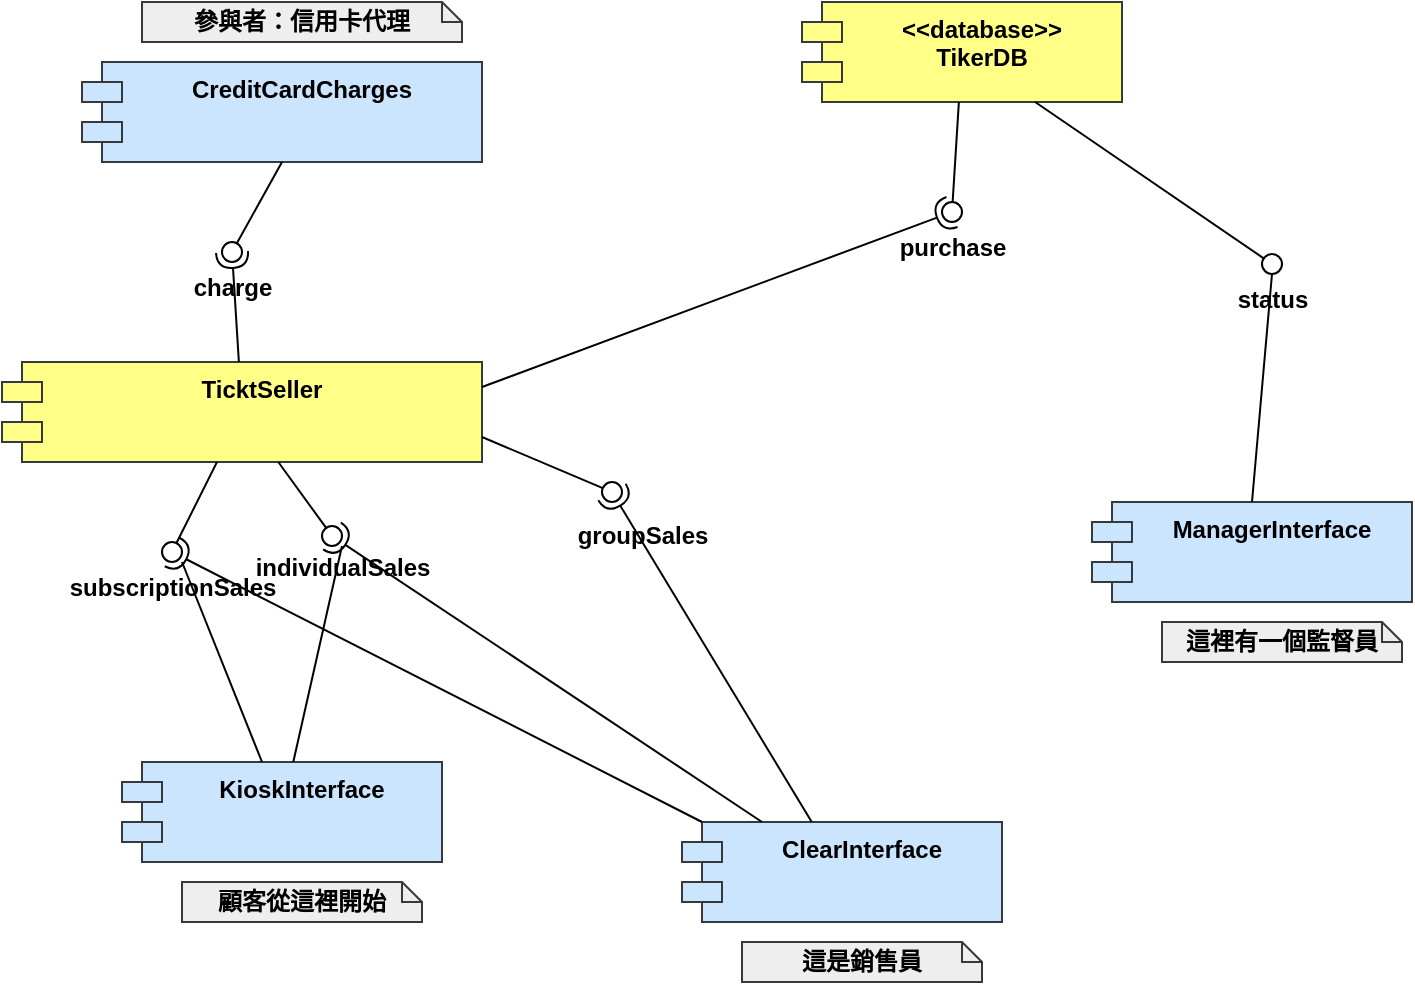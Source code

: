 <mxfile version="22.0.8" type="github">
  <diagram name="第 1 页" id="8XPFH0sfs0bBcds-_nNn">
    <mxGraphModel dx="1050" dy="534" grid="1" gridSize="10" guides="1" tooltips="1" connect="1" arrows="1" fold="1" page="1" pageScale="1" pageWidth="827" pageHeight="1169" math="0" shadow="0">
      <root>
        <mxCell id="0" />
        <mxCell id="1" parent="0" />
        <mxCell id="scdsOWKWBDIP7RDMF7Mw-2" value="&lt;font style=&quot;vertical-align: inherit;&quot;&gt;&lt;font style=&quot;vertical-align: inherit;&quot;&gt;&lt;font style=&quot;vertical-align: inherit;&quot;&gt;&lt;font style=&quot;vertical-align: inherit;&quot;&gt;TicktSeller&lt;/font&gt;&lt;/font&gt;&lt;/font&gt;&lt;/font&gt;" style="shape=module;align=right;spacingLeft=20;align=center;verticalAlign=top;whiteSpace=wrap;html=1;fillColor=#ffff88;strokeColor=#36393d;fontStyle=1;" vertex="1" parent="1">
          <mxGeometry x="40" y="360" width="240" height="50" as="geometry" />
        </mxCell>
        <mxCell id="scdsOWKWBDIP7RDMF7Mw-4" value="&lt;b&gt;CreditCardCharges&lt;/b&gt;" style="shape=module;align=left;spacingLeft=20;align=center;verticalAlign=top;whiteSpace=wrap;html=1;fillColor=#cce5ff;strokeColor=#36393d;" vertex="1" parent="1">
          <mxGeometry x="80" y="210" width="200" height="50" as="geometry" />
        </mxCell>
        <mxCell id="scdsOWKWBDIP7RDMF7Mw-5" value="&lt;div&gt;&lt;b&gt;&amp;lt;&amp;lt;database&amp;gt;&amp;gt;&lt;/b&gt;&lt;/div&gt;&lt;div&gt;&lt;b&gt;TikerDB&lt;/b&gt;&lt;/div&gt;" style="shape=module;align=left;spacingLeft=20;align=center;verticalAlign=top;whiteSpace=wrap;html=1;fillColor=#ffff88;strokeColor=#36393d;" vertex="1" parent="1">
          <mxGeometry x="440" y="180" width="160" height="50" as="geometry" />
        </mxCell>
        <mxCell id="scdsOWKWBDIP7RDMF7Mw-6" value="&lt;b&gt;KioskInterface&lt;/b&gt;" style="shape=module;align=left;spacingLeft=20;align=center;verticalAlign=top;whiteSpace=wrap;html=1;fillColor=#cce5ff;strokeColor=#36393d;" vertex="1" parent="1">
          <mxGeometry x="100" y="560" width="160" height="50" as="geometry" />
        </mxCell>
        <mxCell id="scdsOWKWBDIP7RDMF7Mw-7" value="&lt;b&gt;ClearInterface&lt;/b&gt;" style="shape=module;align=left;spacingLeft=20;align=center;verticalAlign=top;whiteSpace=wrap;html=1;fillColor=#cce5ff;strokeColor=#36393d;" vertex="1" parent="1">
          <mxGeometry x="380" y="590" width="160" height="50" as="geometry" />
        </mxCell>
        <mxCell id="scdsOWKWBDIP7RDMF7Mw-8" value="&lt;b&gt;ManagerInterface&lt;/b&gt;" style="shape=module;align=left;spacingLeft=20;align=center;verticalAlign=top;whiteSpace=wrap;html=1;fillColor=#cce5ff;strokeColor=#36393d;" vertex="1" parent="1">
          <mxGeometry x="585" y="430" width="160" height="50" as="geometry" />
        </mxCell>
        <mxCell id="scdsOWKWBDIP7RDMF7Mw-9" value="" style="rounded=0;orthogonalLoop=1;jettySize=auto;html=1;endArrow=halfCircle;endFill=0;endSize=6;strokeWidth=1;sketch=0;exitX=0;exitY=0;exitDx=10;exitDy=0;exitPerimeter=0;" edge="1" target="scdsOWKWBDIP7RDMF7Mw-11" parent="1" source="scdsOWKWBDIP7RDMF7Mw-7">
          <mxGeometry relative="1" as="geometry">
            <mxPoint x="220" y="530" as="sourcePoint" />
          </mxGeometry>
        </mxCell>
        <mxCell id="scdsOWKWBDIP7RDMF7Mw-10" value="" style="rounded=0;orthogonalLoop=1;jettySize=auto;html=1;endArrow=oval;endFill=0;sketch=0;sourcePerimeterSpacing=0;targetPerimeterSpacing=0;endSize=10;" edge="1" target="scdsOWKWBDIP7RDMF7Mw-11" parent="1" source="scdsOWKWBDIP7RDMF7Mw-2">
          <mxGeometry relative="1" as="geometry">
            <mxPoint x="140" y="430" as="sourcePoint" />
          </mxGeometry>
        </mxCell>
        <mxCell id="scdsOWKWBDIP7RDMF7Mw-11" value="" style="ellipse;whiteSpace=wrap;html=1;align=center;aspect=fixed;fillColor=none;strokeColor=none;resizable=0;perimeter=centerPerimeter;rotatable=0;allowArrows=0;points=[];outlineConnect=1;" vertex="1" parent="1">
          <mxGeometry x="120" y="450" width="10" height="10" as="geometry" />
        </mxCell>
        <mxCell id="scdsOWKWBDIP7RDMF7Mw-12" value="" style="rounded=0;orthogonalLoop=1;jettySize=auto;html=1;endArrow=halfCircle;endFill=0;endSize=6;strokeWidth=1;sketch=0;exitX=0.25;exitY=0;exitDx=0;exitDy=0;" edge="1" target="scdsOWKWBDIP7RDMF7Mw-14" parent="1" source="scdsOWKWBDIP7RDMF7Mw-7">
          <mxGeometry relative="1" as="geometry">
            <mxPoint x="400" y="415" as="sourcePoint" />
          </mxGeometry>
        </mxCell>
        <mxCell id="scdsOWKWBDIP7RDMF7Mw-13" value="" style="rounded=0;orthogonalLoop=1;jettySize=auto;html=1;endArrow=oval;endFill=0;sketch=0;sourcePerimeterSpacing=0;targetPerimeterSpacing=0;endSize=10;" edge="1" target="scdsOWKWBDIP7RDMF7Mw-14" parent="1" source="scdsOWKWBDIP7RDMF7Mw-2">
          <mxGeometry relative="1" as="geometry">
            <mxPoint x="174" y="411" as="sourcePoint" />
          </mxGeometry>
        </mxCell>
        <mxCell id="scdsOWKWBDIP7RDMF7Mw-14" value="" style="ellipse;whiteSpace=wrap;html=1;align=center;aspect=fixed;fillColor=none;strokeColor=none;resizable=0;perimeter=centerPerimeter;rotatable=0;allowArrows=0;points=[];outlineConnect=1;" vertex="1" parent="1">
          <mxGeometry x="200" y="442" width="10" height="10" as="geometry" />
        </mxCell>
        <mxCell id="scdsOWKWBDIP7RDMF7Mw-16" value="subscriptionSales" style="text;align=center;fontStyle=1;verticalAlign=middle;spacingLeft=3;spacingRight=3;strokeColor=none;rotatable=0;points=[[0,0.5],[1,0.5]];portConstraint=eastwest;html=1;" vertex="1" parent="1">
          <mxGeometry x="85" y="460" width="80" height="26" as="geometry" />
        </mxCell>
        <mxCell id="scdsOWKWBDIP7RDMF7Mw-22" value="individualSales" style="text;align=center;fontStyle=1;verticalAlign=middle;spacingLeft=3;spacingRight=3;strokeColor=none;rotatable=0;points=[[0,0.5],[1,0.5]];portConstraint=eastwest;html=1;" vertex="1" parent="1">
          <mxGeometry x="170" y="450" width="80" height="26" as="geometry" />
        </mxCell>
        <mxCell id="scdsOWKWBDIP7RDMF7Mw-23" value="" style="rounded=0;orthogonalLoop=1;jettySize=auto;html=1;endArrow=halfCircle;endFill=0;endSize=6;strokeWidth=1;sketch=0;" edge="1" target="scdsOWKWBDIP7RDMF7Mw-25" parent="1" source="scdsOWKWBDIP7RDMF7Mw-2">
          <mxGeometry relative="1" as="geometry">
            <mxPoint x="400" y="415" as="sourcePoint" />
          </mxGeometry>
        </mxCell>
        <mxCell id="scdsOWKWBDIP7RDMF7Mw-24" value="" style="rounded=0;orthogonalLoop=1;jettySize=auto;html=1;endArrow=oval;endFill=0;sketch=0;sourcePerimeterSpacing=0;targetPerimeterSpacing=0;endSize=10;exitX=0.5;exitY=1;exitDx=0;exitDy=0;" edge="1" target="scdsOWKWBDIP7RDMF7Mw-25" parent="1" source="scdsOWKWBDIP7RDMF7Mw-4">
          <mxGeometry relative="1" as="geometry">
            <mxPoint x="360" y="415" as="sourcePoint" />
          </mxGeometry>
        </mxCell>
        <mxCell id="scdsOWKWBDIP7RDMF7Mw-25" value="" style="ellipse;whiteSpace=wrap;html=1;align=center;aspect=fixed;fillColor=none;strokeColor=none;resizable=0;perimeter=centerPerimeter;rotatable=0;allowArrows=0;points=[];outlineConnect=1;" vertex="1" parent="1">
          <mxGeometry x="150" y="300" width="10" height="10" as="geometry" />
        </mxCell>
        <mxCell id="scdsOWKWBDIP7RDMF7Mw-26" value="charge" style="text;align=center;fontStyle=1;verticalAlign=middle;spacingLeft=3;spacingRight=3;strokeColor=none;rotatable=0;points=[[0,0.5],[1,0.5]];portConstraint=eastwest;html=1;" vertex="1" parent="1">
          <mxGeometry x="115" y="310" width="80" height="26" as="geometry" />
        </mxCell>
        <mxCell id="scdsOWKWBDIP7RDMF7Mw-49" value="" style="endArrow=none;html=1;rounded=0;" edge="1" parent="1" source="scdsOWKWBDIP7RDMF7Mw-6">
          <mxGeometry width="50" height="50" relative="1" as="geometry">
            <mxPoint x="160" y="540" as="sourcePoint" />
            <mxPoint x="130" y="460" as="targetPoint" />
          </mxGeometry>
        </mxCell>
        <mxCell id="scdsOWKWBDIP7RDMF7Mw-51" value="" style="endArrow=none;html=1;rounded=0;entryX=1.08;entryY=1.12;entryDx=0;entryDy=0;entryPerimeter=0;" edge="1" parent="1" source="scdsOWKWBDIP7RDMF7Mw-6">
          <mxGeometry width="50" height="50" relative="1" as="geometry">
            <mxPoint x="205" y="555" as="sourcePoint" />
            <mxPoint x="210" y="452" as="targetPoint" />
          </mxGeometry>
        </mxCell>
        <mxCell id="scdsOWKWBDIP7RDMF7Mw-54" value="&lt;b&gt;參與者：信用卡代理&lt;/b&gt;" style="shape=note;size=10;whiteSpace=wrap;html=1;fillColor=#eeeeee;strokeColor=#36393d;" vertex="1" parent="1">
          <mxGeometry x="110" y="180" width="160" height="20" as="geometry" />
        </mxCell>
        <mxCell id="scdsOWKWBDIP7RDMF7Mw-57" value="&lt;b&gt;顧客從這裡開始&lt;/b&gt;" style="shape=note;size=10;whiteSpace=wrap;html=1;fillColor=#eeeeee;strokeColor=#36393d;" vertex="1" parent="1">
          <mxGeometry x="130" y="620" width="120" height="20" as="geometry" />
        </mxCell>
        <mxCell id="scdsOWKWBDIP7RDMF7Mw-58" value="&lt;b&gt;這是銷售員&lt;/b&gt;" style="shape=note;size=10;whiteSpace=wrap;html=1;fillColor=#eeeeee;strokeColor=#36393d;" vertex="1" parent="1">
          <mxGeometry x="410" y="650" width="120" height="20" as="geometry" />
        </mxCell>
        <mxCell id="scdsOWKWBDIP7RDMF7Mw-59" value="&lt;b&gt;這裡有一個監督員&lt;/b&gt;" style="shape=note;size=10;whiteSpace=wrap;html=1;fillColor=#eeeeee;strokeColor=#36393d;" vertex="1" parent="1">
          <mxGeometry x="620" y="490" width="120" height="20" as="geometry" />
        </mxCell>
        <mxCell id="scdsOWKWBDIP7RDMF7Mw-60" value="" style="rounded=0;orthogonalLoop=1;jettySize=auto;html=1;endArrow=halfCircle;endFill=0;endSize=6;strokeWidth=1;sketch=0;exitX=1;exitY=0.25;exitDx=0;exitDy=0;" edge="1" target="scdsOWKWBDIP7RDMF7Mw-62" parent="1" source="scdsOWKWBDIP7RDMF7Mw-2">
          <mxGeometry relative="1" as="geometry">
            <mxPoint x="320" y="360" as="sourcePoint" />
          </mxGeometry>
        </mxCell>
        <mxCell id="scdsOWKWBDIP7RDMF7Mw-61" value="" style="rounded=0;orthogonalLoop=1;jettySize=auto;html=1;endArrow=oval;endFill=0;sketch=0;sourcePerimeterSpacing=0;targetPerimeterSpacing=0;endSize=10;" edge="1" target="scdsOWKWBDIP7RDMF7Mw-62" parent="1" source="scdsOWKWBDIP7RDMF7Mw-5">
          <mxGeometry relative="1" as="geometry">
            <mxPoint x="500" y="290" as="sourcePoint" />
          </mxGeometry>
        </mxCell>
        <mxCell id="scdsOWKWBDIP7RDMF7Mw-62" value="" style="ellipse;whiteSpace=wrap;html=1;align=center;aspect=fixed;fillColor=none;strokeColor=none;resizable=0;perimeter=centerPerimeter;rotatable=0;allowArrows=0;points=[];outlineConnect=1;" vertex="1" parent="1">
          <mxGeometry x="510" y="280" width="10" height="10" as="geometry" />
        </mxCell>
        <mxCell id="scdsOWKWBDIP7RDMF7Mw-63" value="purchase" style="text;align=center;fontStyle=1;verticalAlign=middle;spacingLeft=3;spacingRight=3;strokeColor=none;rotatable=0;points=[[0,0.5],[1,0.5]];portConstraint=eastwest;html=1;" vertex="1" parent="1">
          <mxGeometry x="475" y="290" width="80" height="26" as="geometry" />
        </mxCell>
        <mxCell id="scdsOWKWBDIP7RDMF7Mw-65" value="" style="rounded=0;orthogonalLoop=1;jettySize=auto;html=1;endArrow=oval;endFill=0;sketch=0;sourcePerimeterSpacing=0;targetPerimeterSpacing=0;endSize=10;" edge="1" target="scdsOWKWBDIP7RDMF7Mw-66" parent="1" source="scdsOWKWBDIP7RDMF7Mw-5">
          <mxGeometry relative="1" as="geometry">
            <mxPoint x="590" y="321" as="sourcePoint" />
          </mxGeometry>
        </mxCell>
        <mxCell id="scdsOWKWBDIP7RDMF7Mw-66" value="" style="ellipse;whiteSpace=wrap;html=1;align=center;aspect=fixed;fillColor=none;strokeColor=none;resizable=0;perimeter=centerPerimeter;rotatable=0;allowArrows=0;points=[];outlineConnect=1;" vertex="1" parent="1">
          <mxGeometry x="670" y="306" width="10" height="10" as="geometry" />
        </mxCell>
        <mxCell id="scdsOWKWBDIP7RDMF7Mw-67" value="" style="endArrow=none;html=1;rounded=0;exitX=0.5;exitY=0;exitDx=0;exitDy=0;" edge="1" parent="1" source="scdsOWKWBDIP7RDMF7Mw-8">
          <mxGeometry width="50" height="50" relative="1" as="geometry">
            <mxPoint x="655" y="426" as="sourcePoint" />
            <mxPoint x="675" y="316" as="targetPoint" />
          </mxGeometry>
        </mxCell>
        <mxCell id="scdsOWKWBDIP7RDMF7Mw-69" value="status" style="text;align=center;fontStyle=1;verticalAlign=middle;spacingLeft=3;spacingRight=3;strokeColor=none;rotatable=0;points=[[0,0.5],[1,0.5]];portConstraint=eastwest;html=1;" vertex="1" parent="1">
          <mxGeometry x="635" y="316" width="80" height="26" as="geometry" />
        </mxCell>
        <mxCell id="scdsOWKWBDIP7RDMF7Mw-70" value="" style="rounded=0;orthogonalLoop=1;jettySize=auto;html=1;endArrow=halfCircle;endFill=0;endSize=6;strokeWidth=1;sketch=0;" edge="1" target="scdsOWKWBDIP7RDMF7Mw-72" parent="1" source="scdsOWKWBDIP7RDMF7Mw-7">
          <mxGeometry relative="1" as="geometry">
            <mxPoint x="400" y="415" as="sourcePoint" />
          </mxGeometry>
        </mxCell>
        <mxCell id="scdsOWKWBDIP7RDMF7Mw-71" value="" style="rounded=0;orthogonalLoop=1;jettySize=auto;html=1;endArrow=oval;endFill=0;sketch=0;sourcePerimeterSpacing=0;targetPerimeterSpacing=0;endSize=10;exitX=1;exitY=0.75;exitDx=0;exitDy=0;" edge="1" target="scdsOWKWBDIP7RDMF7Mw-72" parent="1" source="scdsOWKWBDIP7RDMF7Mw-2">
          <mxGeometry relative="1" as="geometry">
            <mxPoint x="360" y="415" as="sourcePoint" />
          </mxGeometry>
        </mxCell>
        <mxCell id="scdsOWKWBDIP7RDMF7Mw-72" value="" style="ellipse;whiteSpace=wrap;html=1;align=center;aspect=fixed;fillColor=none;strokeColor=none;resizable=0;perimeter=centerPerimeter;rotatable=0;allowArrows=0;points=[];outlineConnect=1;" vertex="1" parent="1">
          <mxGeometry x="340" y="420" width="10" height="10" as="geometry" />
        </mxCell>
        <mxCell id="scdsOWKWBDIP7RDMF7Mw-73" value="groupSales" style="text;align=center;fontStyle=1;verticalAlign=middle;spacingLeft=3;spacingRight=3;strokeColor=none;rotatable=0;points=[[0,0.5],[1,0.5]];portConstraint=eastwest;html=1;" vertex="1" parent="1">
          <mxGeometry x="320" y="434" width="80" height="26" as="geometry" />
        </mxCell>
      </root>
    </mxGraphModel>
  </diagram>
</mxfile>
